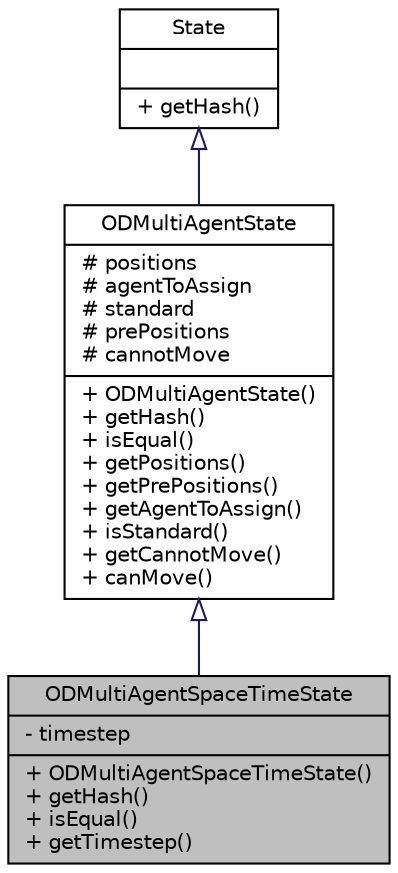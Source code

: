 digraph "ODMultiAgentSpaceTimeState"
{
 // INTERACTIVE_SVG=YES
 // LATEX_PDF_SIZE
  edge [fontname="Helvetica",fontsize="10",labelfontname="Helvetica",labelfontsize="10"];
  node [fontname="Helvetica",fontsize="10",shape=record];
  Node1 [label="{ODMultiAgentSpaceTimeState\n|- timestep\l|+ ODMultiAgentSpaceTimeState()\l+ getHash()\l+ isEqual()\l+ getTimestep()\l}",height=0.2,width=0.4,color="black", fillcolor="grey75", style="filled", fontcolor="black",tooltip=" "];
  Node2 -> Node1 [dir="back",color="midnightblue",fontsize="10",style="solid",arrowtail="onormal",fontname="Helvetica"];
  Node2 [label="{ODMultiAgentState\n|# positions\l# agentToAssign\l# standard\l# prePositions\l# cannotMove\l|+ ODMultiAgentState()\l+ getHash()\l+ isEqual()\l+ getPositions()\l+ getPrePositions()\l+ getAgentToAssign()\l+ isStandard()\l+ getCannotMove()\l+ canMove()\l}",height=0.2,width=0.4,color="black", fillcolor="white", style="filled",URL="$classODMultiAgentState.html",tooltip=" "];
  Node3 -> Node2 [dir="back",color="midnightblue",fontsize="10",style="solid",arrowtail="onormal",fontname="Helvetica"];
  Node3 [label="{State\n||+ getHash()\l}",height=0.2,width=0.4,color="black", fillcolor="white", style="filled",URL="$classState.html",tooltip=" "];
}
